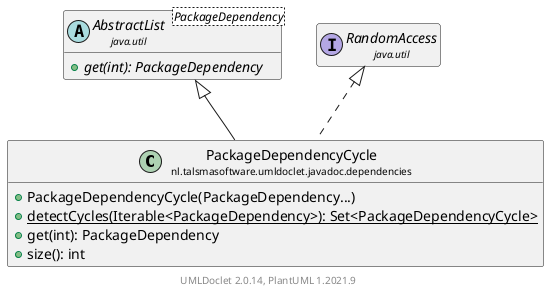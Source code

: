 @startuml
    set namespaceSeparator none
    hide empty fields
    hide empty methods

    class "<size:14>PackageDependencyCycle\n<size:10>nl.talsmasoftware.umldoclet.javadoc.dependencies" as nl.talsmasoftware.umldoclet.javadoc.dependencies.PackageDependencyCycle [[PackageDependencyCycle.html]] {
        +PackageDependencyCycle(PackageDependency...)
        {static} +detectCycles(Iterable<PackageDependency>): Set<PackageDependencyCycle>
        +get(int): PackageDependency
        +size(): int
    }

    abstract class "<size:14>AbstractList\n<size:10>java.util" as java.util.AbstractList<PackageDependency> [[https://docs.oracle.com/javase/9/docs/api/java/util/AbstractList.html?is-external=true]] {
        {abstract} +get(int): PackageDependency
    }
    interface "<size:14>RandomAccess\n<size:10>java.util" as java.util.RandomAccess [[https://docs.oracle.com/javase/9/docs/api/java/util/RandomAccess.html?is-external=true]]

    java.util.AbstractList <|-- nl.talsmasoftware.umldoclet.javadoc.dependencies.PackageDependencyCycle
    java.util.RandomAccess <|.. nl.talsmasoftware.umldoclet.javadoc.dependencies.PackageDependencyCycle

    center footer UMLDoclet 2.0.14, PlantUML 1.2021.9
@enduml

